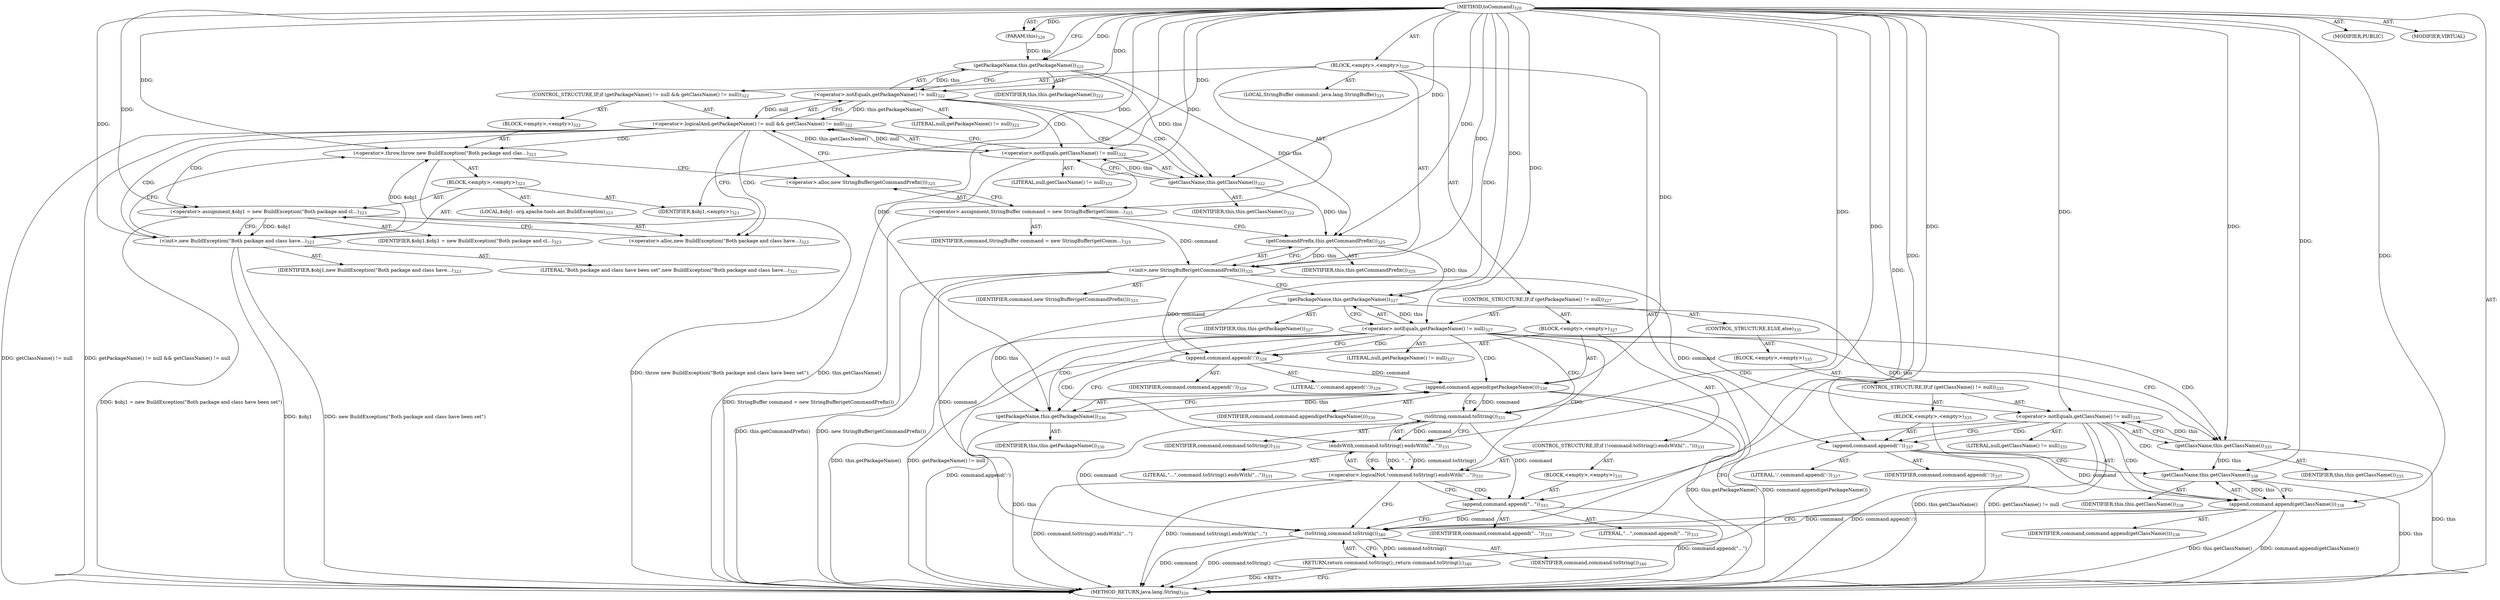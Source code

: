 digraph "toCommand" {  
"111669149712" [label = <(METHOD,toCommand)<SUB>320</SUB>> ]
"115964117002" [label = <(PARAM,this)<SUB>320</SUB>> ]
"25769803805" [label = <(BLOCK,&lt;empty&gt;,&lt;empty&gt;)<SUB>320</SUB>> ]
"47244640268" [label = <(CONTROL_STRUCTURE,IF,if (getPackageName() != null &amp;&amp; getClassName() != null))<SUB>322</SUB>> ]
"30064771182" [label = <(&lt;operator&gt;.logicalAnd,getPackageName() != null &amp;&amp; getClassName() != null)<SUB>322</SUB>> ]
"30064771183" [label = <(&lt;operator&gt;.notEquals,getPackageName() != null)<SUB>322</SUB>> ]
"30064771184" [label = <(getPackageName,this.getPackageName())<SUB>322</SUB>> ]
"68719476757" [label = <(IDENTIFIER,this,this.getPackageName())<SUB>322</SUB>> ]
"90194313231" [label = <(LITERAL,null,getPackageName() != null)<SUB>322</SUB>> ]
"30064771185" [label = <(&lt;operator&gt;.notEquals,getClassName() != null)<SUB>322</SUB>> ]
"30064771186" [label = <(getClassName,this.getClassName())<SUB>322</SUB>> ]
"68719476758" [label = <(IDENTIFIER,this,this.getClassName())<SUB>322</SUB>> ]
"90194313232" [label = <(LITERAL,null,getClassName() != null)<SUB>322</SUB>> ]
"25769803806" [label = <(BLOCK,&lt;empty&gt;,&lt;empty&gt;)<SUB>322</SUB>> ]
"30064771187" [label = <(&lt;operator&gt;.throw,throw new BuildException(&quot;Both package and clas...)<SUB>323</SUB>> ]
"25769803807" [label = <(BLOCK,&lt;empty&gt;,&lt;empty&gt;)<SUB>323</SUB>> ]
"94489280525" [label = <(LOCAL,$obj1: org.apache.tools.ant.BuildException)<SUB>323</SUB>> ]
"30064771188" [label = <(&lt;operator&gt;.assignment,$obj1 = new BuildException(&quot;Both package and cl...)<SUB>323</SUB>> ]
"68719476833" [label = <(IDENTIFIER,$obj1,$obj1 = new BuildException(&quot;Both package and cl...)<SUB>323</SUB>> ]
"30064771189" [label = <(&lt;operator&gt;.alloc,new BuildException(&quot;Both package and class have...)<SUB>323</SUB>> ]
"30064771190" [label = <(&lt;init&gt;,new BuildException(&quot;Both package and class have...)<SUB>323</SUB>> ]
"68719476834" [label = <(IDENTIFIER,$obj1,new BuildException(&quot;Both package and class have...)<SUB>323</SUB>> ]
"90194313233" [label = <(LITERAL,&quot;Both package and class have been set&quot;,new BuildException(&quot;Both package and class have...)<SUB>323</SUB>> ]
"68719476835" [label = <(IDENTIFIER,$obj1,&lt;empty&gt;)<SUB>323</SUB>> ]
"94489280526" [label = <(LOCAL,StringBuffer command: java.lang.StringBuffer)<SUB>325</SUB>> ]
"30064771191" [label = <(&lt;operator&gt;.assignment,StringBuffer command = new StringBuffer(getComm...)<SUB>325</SUB>> ]
"68719476836" [label = <(IDENTIFIER,command,StringBuffer command = new StringBuffer(getComm...)<SUB>325</SUB>> ]
"30064771192" [label = <(&lt;operator&gt;.alloc,new StringBuffer(getCommandPrefix()))<SUB>325</SUB>> ]
"30064771193" [label = <(&lt;init&gt;,new StringBuffer(getCommandPrefix()))<SUB>325</SUB>> ]
"68719476837" [label = <(IDENTIFIER,command,new StringBuffer(getCommandPrefix()))<SUB>325</SUB>> ]
"30064771194" [label = <(getCommandPrefix,this.getCommandPrefix())<SUB>325</SUB>> ]
"68719476759" [label = <(IDENTIFIER,this,this.getCommandPrefix())<SUB>325</SUB>> ]
"47244640269" [label = <(CONTROL_STRUCTURE,IF,if (getPackageName() != null))<SUB>327</SUB>> ]
"30064771195" [label = <(&lt;operator&gt;.notEquals,getPackageName() != null)<SUB>327</SUB>> ]
"30064771196" [label = <(getPackageName,this.getPackageName())<SUB>327</SUB>> ]
"68719476760" [label = <(IDENTIFIER,this,this.getPackageName())<SUB>327</SUB>> ]
"90194313234" [label = <(LITERAL,null,getPackageName() != null)<SUB>327</SUB>> ]
"25769803808" [label = <(BLOCK,&lt;empty&gt;,&lt;empty&gt;)<SUB>327</SUB>> ]
"30064771197" [label = <(append,command.append(':'))<SUB>329</SUB>> ]
"68719476838" [label = <(IDENTIFIER,command,command.append(':'))<SUB>329</SUB>> ]
"90194313235" [label = <(LITERAL,':',command.append(':'))<SUB>329</SUB>> ]
"30064771198" [label = <(append,command.append(getPackageName()))<SUB>330</SUB>> ]
"68719476839" [label = <(IDENTIFIER,command,command.append(getPackageName()))<SUB>330</SUB>> ]
"30064771199" [label = <(getPackageName,this.getPackageName())<SUB>330</SUB>> ]
"68719476761" [label = <(IDENTIFIER,this,this.getPackageName())<SUB>330</SUB>> ]
"47244640270" [label = <(CONTROL_STRUCTURE,IF,if (!command.toString().endsWith(&quot;...&quot;)))<SUB>331</SUB>> ]
"30064771200" [label = <(&lt;operator&gt;.logicalNot,!command.toString().endsWith(&quot;...&quot;))<SUB>331</SUB>> ]
"30064771201" [label = <(endsWith,command.toString().endsWith(&quot;...&quot;))<SUB>331</SUB>> ]
"30064771202" [label = <(toString,command.toString())<SUB>331</SUB>> ]
"68719476840" [label = <(IDENTIFIER,command,command.toString())<SUB>331</SUB>> ]
"90194313236" [label = <(LITERAL,&quot;...&quot;,command.toString().endsWith(&quot;...&quot;))<SUB>331</SUB>> ]
"25769803809" [label = <(BLOCK,&lt;empty&gt;,&lt;empty&gt;)<SUB>331</SUB>> ]
"30064771203" [label = <(append,command.append(&quot;...&quot;))<SUB>333</SUB>> ]
"68719476841" [label = <(IDENTIFIER,command,command.append(&quot;...&quot;))<SUB>333</SUB>> ]
"90194313237" [label = <(LITERAL,&quot;...&quot;,command.append(&quot;...&quot;))<SUB>333</SUB>> ]
"47244640271" [label = <(CONTROL_STRUCTURE,ELSE,else)<SUB>335</SUB>> ]
"25769803810" [label = <(BLOCK,&lt;empty&gt;,&lt;empty&gt;)<SUB>335</SUB>> ]
"47244640272" [label = <(CONTROL_STRUCTURE,IF,if (getClassName() != null))<SUB>335</SUB>> ]
"30064771204" [label = <(&lt;operator&gt;.notEquals,getClassName() != null)<SUB>335</SUB>> ]
"30064771205" [label = <(getClassName,this.getClassName())<SUB>335</SUB>> ]
"68719476762" [label = <(IDENTIFIER,this,this.getClassName())<SUB>335</SUB>> ]
"90194313238" [label = <(LITERAL,null,getClassName() != null)<SUB>335</SUB>> ]
"25769803811" [label = <(BLOCK,&lt;empty&gt;,&lt;empty&gt;)<SUB>335</SUB>> ]
"30064771206" [label = <(append,command.append(':'))<SUB>337</SUB>> ]
"68719476842" [label = <(IDENTIFIER,command,command.append(':'))<SUB>337</SUB>> ]
"90194313239" [label = <(LITERAL,':',command.append(':'))<SUB>337</SUB>> ]
"30064771207" [label = <(append,command.append(getClassName()))<SUB>338</SUB>> ]
"68719476843" [label = <(IDENTIFIER,command,command.append(getClassName()))<SUB>338</SUB>> ]
"30064771208" [label = <(getClassName,this.getClassName())<SUB>338</SUB>> ]
"68719476763" [label = <(IDENTIFIER,this,this.getClassName())<SUB>338</SUB>> ]
"146028888071" [label = <(RETURN,return command.toString();,return command.toString();)<SUB>340</SUB>> ]
"30064771209" [label = <(toString,command.toString())<SUB>340</SUB>> ]
"68719476844" [label = <(IDENTIFIER,command,command.toString())<SUB>340</SUB>> ]
"133143986213" [label = <(MODIFIER,PUBLIC)> ]
"133143986214" [label = <(MODIFIER,VIRTUAL)> ]
"128849018896" [label = <(METHOD_RETURN,java.lang.String)<SUB>320</SUB>> ]
  "111669149712" -> "115964117002"  [ label = "AST: "] 
  "111669149712" -> "25769803805"  [ label = "AST: "] 
  "111669149712" -> "133143986213"  [ label = "AST: "] 
  "111669149712" -> "133143986214"  [ label = "AST: "] 
  "111669149712" -> "128849018896"  [ label = "AST: "] 
  "25769803805" -> "47244640268"  [ label = "AST: "] 
  "25769803805" -> "94489280526"  [ label = "AST: "] 
  "25769803805" -> "30064771191"  [ label = "AST: "] 
  "25769803805" -> "30064771193"  [ label = "AST: "] 
  "25769803805" -> "47244640269"  [ label = "AST: "] 
  "25769803805" -> "146028888071"  [ label = "AST: "] 
  "47244640268" -> "30064771182"  [ label = "AST: "] 
  "47244640268" -> "25769803806"  [ label = "AST: "] 
  "30064771182" -> "30064771183"  [ label = "AST: "] 
  "30064771182" -> "30064771185"  [ label = "AST: "] 
  "30064771183" -> "30064771184"  [ label = "AST: "] 
  "30064771183" -> "90194313231"  [ label = "AST: "] 
  "30064771184" -> "68719476757"  [ label = "AST: "] 
  "30064771185" -> "30064771186"  [ label = "AST: "] 
  "30064771185" -> "90194313232"  [ label = "AST: "] 
  "30064771186" -> "68719476758"  [ label = "AST: "] 
  "25769803806" -> "30064771187"  [ label = "AST: "] 
  "30064771187" -> "25769803807"  [ label = "AST: "] 
  "25769803807" -> "94489280525"  [ label = "AST: "] 
  "25769803807" -> "30064771188"  [ label = "AST: "] 
  "25769803807" -> "30064771190"  [ label = "AST: "] 
  "25769803807" -> "68719476835"  [ label = "AST: "] 
  "30064771188" -> "68719476833"  [ label = "AST: "] 
  "30064771188" -> "30064771189"  [ label = "AST: "] 
  "30064771190" -> "68719476834"  [ label = "AST: "] 
  "30064771190" -> "90194313233"  [ label = "AST: "] 
  "30064771191" -> "68719476836"  [ label = "AST: "] 
  "30064771191" -> "30064771192"  [ label = "AST: "] 
  "30064771193" -> "68719476837"  [ label = "AST: "] 
  "30064771193" -> "30064771194"  [ label = "AST: "] 
  "30064771194" -> "68719476759"  [ label = "AST: "] 
  "47244640269" -> "30064771195"  [ label = "AST: "] 
  "47244640269" -> "25769803808"  [ label = "AST: "] 
  "47244640269" -> "47244640271"  [ label = "AST: "] 
  "30064771195" -> "30064771196"  [ label = "AST: "] 
  "30064771195" -> "90194313234"  [ label = "AST: "] 
  "30064771196" -> "68719476760"  [ label = "AST: "] 
  "25769803808" -> "30064771197"  [ label = "AST: "] 
  "25769803808" -> "30064771198"  [ label = "AST: "] 
  "25769803808" -> "47244640270"  [ label = "AST: "] 
  "30064771197" -> "68719476838"  [ label = "AST: "] 
  "30064771197" -> "90194313235"  [ label = "AST: "] 
  "30064771198" -> "68719476839"  [ label = "AST: "] 
  "30064771198" -> "30064771199"  [ label = "AST: "] 
  "30064771199" -> "68719476761"  [ label = "AST: "] 
  "47244640270" -> "30064771200"  [ label = "AST: "] 
  "47244640270" -> "25769803809"  [ label = "AST: "] 
  "30064771200" -> "30064771201"  [ label = "AST: "] 
  "30064771201" -> "30064771202"  [ label = "AST: "] 
  "30064771201" -> "90194313236"  [ label = "AST: "] 
  "30064771202" -> "68719476840"  [ label = "AST: "] 
  "25769803809" -> "30064771203"  [ label = "AST: "] 
  "30064771203" -> "68719476841"  [ label = "AST: "] 
  "30064771203" -> "90194313237"  [ label = "AST: "] 
  "47244640271" -> "25769803810"  [ label = "AST: "] 
  "25769803810" -> "47244640272"  [ label = "AST: "] 
  "47244640272" -> "30064771204"  [ label = "AST: "] 
  "47244640272" -> "25769803811"  [ label = "AST: "] 
  "30064771204" -> "30064771205"  [ label = "AST: "] 
  "30064771204" -> "90194313238"  [ label = "AST: "] 
  "30064771205" -> "68719476762"  [ label = "AST: "] 
  "25769803811" -> "30064771206"  [ label = "AST: "] 
  "25769803811" -> "30064771207"  [ label = "AST: "] 
  "30064771206" -> "68719476842"  [ label = "AST: "] 
  "30064771206" -> "90194313239"  [ label = "AST: "] 
  "30064771207" -> "68719476843"  [ label = "AST: "] 
  "30064771207" -> "30064771208"  [ label = "AST: "] 
  "30064771208" -> "68719476763"  [ label = "AST: "] 
  "146028888071" -> "30064771209"  [ label = "AST: "] 
  "30064771209" -> "68719476844"  [ label = "AST: "] 
  "30064771191" -> "30064771194"  [ label = "CFG: "] 
  "30064771193" -> "30064771196"  [ label = "CFG: "] 
  "146028888071" -> "128849018896"  [ label = "CFG: "] 
  "30064771182" -> "30064771189"  [ label = "CFG: "] 
  "30064771182" -> "30064771192"  [ label = "CFG: "] 
  "30064771192" -> "30064771191"  [ label = "CFG: "] 
  "30064771194" -> "30064771193"  [ label = "CFG: "] 
  "30064771195" -> "30064771197"  [ label = "CFG: "] 
  "30064771195" -> "30064771205"  [ label = "CFG: "] 
  "30064771209" -> "146028888071"  [ label = "CFG: "] 
  "30064771183" -> "30064771182"  [ label = "CFG: "] 
  "30064771183" -> "30064771186"  [ label = "CFG: "] 
  "30064771185" -> "30064771182"  [ label = "CFG: "] 
  "30064771187" -> "30064771192"  [ label = "CFG: "] 
  "30064771196" -> "30064771195"  [ label = "CFG: "] 
  "30064771197" -> "30064771199"  [ label = "CFG: "] 
  "30064771198" -> "30064771202"  [ label = "CFG: "] 
  "30064771184" -> "30064771183"  [ label = "CFG: "] 
  "30064771186" -> "30064771185"  [ label = "CFG: "] 
  "30064771199" -> "30064771198"  [ label = "CFG: "] 
  "30064771200" -> "30064771203"  [ label = "CFG: "] 
  "30064771200" -> "30064771209"  [ label = "CFG: "] 
  "30064771188" -> "30064771190"  [ label = "CFG: "] 
  "30064771190" -> "30064771187"  [ label = "CFG: "] 
  "30064771201" -> "30064771200"  [ label = "CFG: "] 
  "30064771203" -> "30064771209"  [ label = "CFG: "] 
  "30064771204" -> "30064771206"  [ label = "CFG: "] 
  "30064771204" -> "30064771209"  [ label = "CFG: "] 
  "30064771189" -> "30064771188"  [ label = "CFG: "] 
  "30064771202" -> "30064771201"  [ label = "CFG: "] 
  "30064771205" -> "30064771204"  [ label = "CFG: "] 
  "30064771206" -> "30064771208"  [ label = "CFG: "] 
  "30064771207" -> "30064771209"  [ label = "CFG: "] 
  "30064771208" -> "30064771207"  [ label = "CFG: "] 
  "111669149712" -> "30064771184"  [ label = "CFG: "] 
  "146028888071" -> "128849018896"  [ label = "DDG: &lt;RET&gt;"] 
  "30064771185" -> "128849018896"  [ label = "DDG: this.getClassName()"] 
  "30064771182" -> "128849018896"  [ label = "DDG: getClassName() != null"] 
  "30064771182" -> "128849018896"  [ label = "DDG: getPackageName() != null &amp;&amp; getClassName() != null"] 
  "30064771188" -> "128849018896"  [ label = "DDG: $obj1 = new BuildException(&quot;Both package and class have been set&quot;)"] 
  "30064771190" -> "128849018896"  [ label = "DDG: $obj1"] 
  "30064771190" -> "128849018896"  [ label = "DDG: new BuildException(&quot;Both package and class have been set&quot;)"] 
  "30064771187" -> "128849018896"  [ label = "DDG: throw new BuildException(&quot;Both package and class have been set&quot;);"] 
  "30064771191" -> "128849018896"  [ label = "DDG: StringBuffer command = new StringBuffer(getCommandPrefix())"] 
  "30064771193" -> "128849018896"  [ label = "DDG: this.getCommandPrefix()"] 
  "30064771193" -> "128849018896"  [ label = "DDG: new StringBuffer(getCommandPrefix())"] 
  "30064771195" -> "128849018896"  [ label = "DDG: this.getPackageName()"] 
  "30064771195" -> "128849018896"  [ label = "DDG: getPackageName() != null"] 
  "30064771205" -> "128849018896"  [ label = "DDG: this"] 
  "30064771204" -> "128849018896"  [ label = "DDG: this.getClassName()"] 
  "30064771204" -> "128849018896"  [ label = "DDG: getClassName() != null"] 
  "30064771206" -> "128849018896"  [ label = "DDG: command.append(':')"] 
  "30064771208" -> "128849018896"  [ label = "DDG: this"] 
  "30064771207" -> "128849018896"  [ label = "DDG: this.getClassName()"] 
  "30064771207" -> "128849018896"  [ label = "DDG: command.append(getClassName())"] 
  "30064771197" -> "128849018896"  [ label = "DDG: command.append(':')"] 
  "30064771199" -> "128849018896"  [ label = "DDG: this"] 
  "30064771198" -> "128849018896"  [ label = "DDG: this.getPackageName()"] 
  "30064771198" -> "128849018896"  [ label = "DDG: command.append(getPackageName())"] 
  "30064771200" -> "128849018896"  [ label = "DDG: command.toString().endsWith(&quot;...&quot;)"] 
  "30064771200" -> "128849018896"  [ label = "DDG: !command.toString().endsWith(&quot;...&quot;)"] 
  "30064771203" -> "128849018896"  [ label = "DDG: command.append(&quot;...&quot;)"] 
  "30064771209" -> "128849018896"  [ label = "DDG: command"] 
  "30064771209" -> "128849018896"  [ label = "DDG: command.toString()"] 
  "111669149712" -> "115964117002"  [ label = "DDG: "] 
  "111669149712" -> "30064771191"  [ label = "DDG: "] 
  "30064771209" -> "146028888071"  [ label = "DDG: command.toString()"] 
  "30064771191" -> "30064771193"  [ label = "DDG: command"] 
  "111669149712" -> "30064771193"  [ label = "DDG: "] 
  "30064771194" -> "30064771193"  [ label = "DDG: this"] 
  "30064771183" -> "30064771182"  [ label = "DDG: this.getPackageName()"] 
  "30064771183" -> "30064771182"  [ label = "DDG: null"] 
  "30064771185" -> "30064771182"  [ label = "DDG: this.getClassName()"] 
  "30064771185" -> "30064771182"  [ label = "DDG: null"] 
  "30064771184" -> "30064771194"  [ label = "DDG: this"] 
  "30064771186" -> "30064771194"  [ label = "DDG: this"] 
  "111669149712" -> "30064771194"  [ label = "DDG: "] 
  "30064771196" -> "30064771195"  [ label = "DDG: this"] 
  "111669149712" -> "30064771195"  [ label = "DDG: "] 
  "30064771193" -> "30064771209"  [ label = "DDG: command"] 
  "30064771207" -> "30064771209"  [ label = "DDG: command"] 
  "30064771202" -> "30064771209"  [ label = "DDG: command"] 
  "30064771203" -> "30064771209"  [ label = "DDG: command"] 
  "111669149712" -> "30064771209"  [ label = "DDG: "] 
  "30064771184" -> "30064771183"  [ label = "DDG: this"] 
  "111669149712" -> "30064771183"  [ label = "DDG: "] 
  "30064771186" -> "30064771185"  [ label = "DDG: this"] 
  "111669149712" -> "30064771185"  [ label = "DDG: "] 
  "30064771190" -> "30064771187"  [ label = "DDG: $obj1"] 
  "111669149712" -> "30064771187"  [ label = "DDG: "] 
  "30064771194" -> "30064771196"  [ label = "DDG: this"] 
  "111669149712" -> "30064771196"  [ label = "DDG: "] 
  "30064771193" -> "30064771197"  [ label = "DDG: command"] 
  "111669149712" -> "30064771197"  [ label = "DDG: "] 
  "30064771197" -> "30064771198"  [ label = "DDG: command"] 
  "111669149712" -> "30064771198"  [ label = "DDG: "] 
  "30064771199" -> "30064771198"  [ label = "DDG: this"] 
  "115964117002" -> "30064771184"  [ label = "DDG: this"] 
  "111669149712" -> "30064771184"  [ label = "DDG: "] 
  "30064771184" -> "30064771186"  [ label = "DDG: this"] 
  "111669149712" -> "30064771186"  [ label = "DDG: "] 
  "111669149712" -> "30064771188"  [ label = "DDG: "] 
  "111669149712" -> "68719476835"  [ label = "DDG: "] 
  "30064771196" -> "30064771199"  [ label = "DDG: this"] 
  "111669149712" -> "30064771199"  [ label = "DDG: "] 
  "30064771201" -> "30064771200"  [ label = "DDG: command.toString()"] 
  "30064771201" -> "30064771200"  [ label = "DDG: &quot;...&quot;"] 
  "30064771188" -> "30064771190"  [ label = "DDG: $obj1"] 
  "111669149712" -> "30064771190"  [ label = "DDG: "] 
  "30064771202" -> "30064771201"  [ label = "DDG: command"] 
  "111669149712" -> "30064771201"  [ label = "DDG: "] 
  "30064771202" -> "30064771203"  [ label = "DDG: command"] 
  "111669149712" -> "30064771203"  [ label = "DDG: "] 
  "30064771205" -> "30064771204"  [ label = "DDG: this"] 
  "111669149712" -> "30064771204"  [ label = "DDG: "] 
  "30064771198" -> "30064771202"  [ label = "DDG: command"] 
  "111669149712" -> "30064771202"  [ label = "DDG: "] 
  "30064771196" -> "30064771205"  [ label = "DDG: this"] 
  "111669149712" -> "30064771205"  [ label = "DDG: "] 
  "30064771193" -> "30064771206"  [ label = "DDG: command"] 
  "111669149712" -> "30064771206"  [ label = "DDG: "] 
  "30064771206" -> "30064771207"  [ label = "DDG: command"] 
  "111669149712" -> "30064771207"  [ label = "DDG: "] 
  "30064771208" -> "30064771207"  [ label = "DDG: this"] 
  "30064771205" -> "30064771208"  [ label = "DDG: this"] 
  "111669149712" -> "30064771208"  [ label = "DDG: "] 
  "30064771182" -> "30064771190"  [ label = "CDG: "] 
  "30064771182" -> "30064771189"  [ label = "CDG: "] 
  "30064771182" -> "30064771188"  [ label = "CDG: "] 
  "30064771182" -> "30064771187"  [ label = "CDG: "] 
  "30064771195" -> "30064771198"  [ label = "CDG: "] 
  "30064771195" -> "30064771197"  [ label = "CDG: "] 
  "30064771195" -> "30064771202"  [ label = "CDG: "] 
  "30064771195" -> "30064771201"  [ label = "CDG: "] 
  "30064771195" -> "30064771200"  [ label = "CDG: "] 
  "30064771195" -> "30064771199"  [ label = "CDG: "] 
  "30064771195" -> "30064771205"  [ label = "CDG: "] 
  "30064771195" -> "30064771204"  [ label = "CDG: "] 
  "30064771183" -> "30064771186"  [ label = "CDG: "] 
  "30064771183" -> "30064771185"  [ label = "CDG: "] 
  "30064771200" -> "30064771203"  [ label = "CDG: "] 
  "30064771204" -> "30064771206"  [ label = "CDG: "] 
  "30064771204" -> "30064771208"  [ label = "CDG: "] 
  "30064771204" -> "30064771207"  [ label = "CDG: "] 
}
